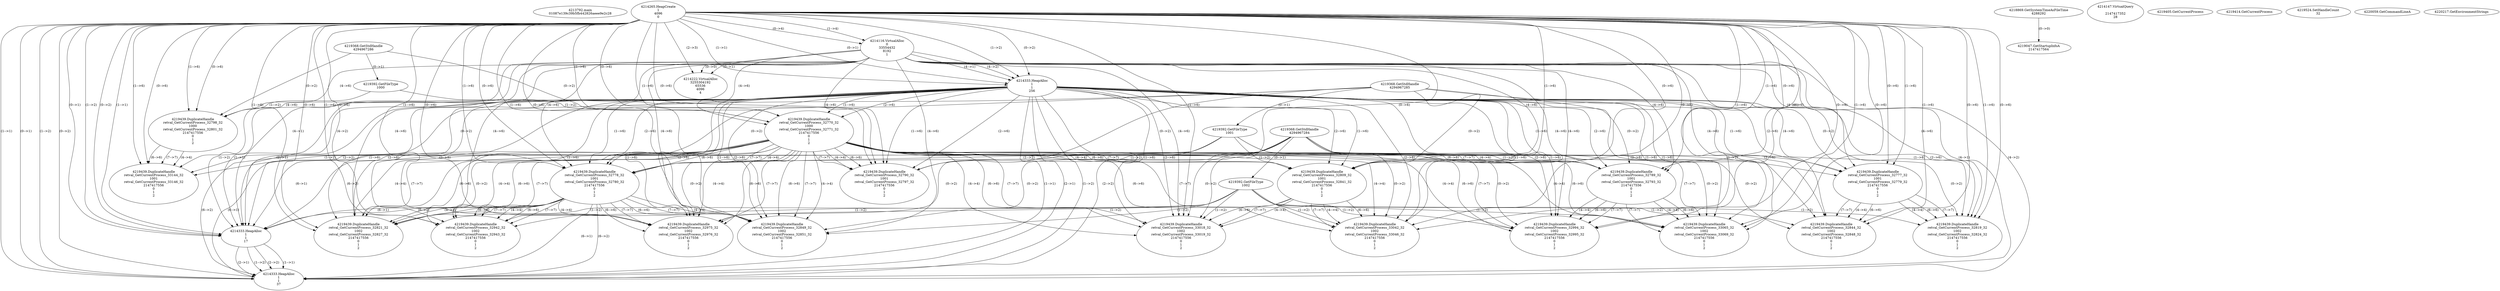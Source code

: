 // Global SCDG with merge call
digraph {
	0 [label="4213792.main
01087e139c39b5fb442826aeee9e2c28"]
	1 [label="4214265.HeapCreate
1
4096
0"]
	2 [label="4218869.GetSystemTimeAsFileTime
4288292"]
	3 [label="4214116.VirtualAlloc
0
33554432
8192
1"]
	1 -> 3 [label="(1-->4)"]
	1 -> 3 [label="(0-->4)"]
	4 [label="4214147.VirtualQuery

2147417352
28"]
	5 [label="4214222.VirtualAlloc
3255304192
65536
4096
4"]
	3 -> 5 [label="(0-->1)"]
	1 -> 5 [label="(2-->3)"]
	3 -> 5 [label="(0-->0)"]
	6 [label="4219047.GetStartupInfoA
2147417564"]
	2 -> 6 [label="(0-->0)"]
	7 [label="4219368.GetStdHandle
4294967286"]
	8 [label="4219392.GetFileType
1000"]
	7 -> 8 [label="(0-->1)"]
	9 [label="4219405.GetCurrentProcess
"]
	10 [label="4219414.GetCurrentProcess
"]
	11 [label="4219439.DuplicateHandle
retval_GetCurrentProcess_32798_32
1000
retval_GetCurrentProcess_32801_32
2147417556
0
1
2"]
	7 -> 11 [label="(0-->2)"]
	8 -> 11 [label="(1-->2)"]
	1 -> 11 [label="(1-->6)"]
	1 -> 11 [label="(0-->6)"]
	3 -> 11 [label="(4-->6)"]
	12 [label="4219368.GetStdHandle
4294967285"]
	13 [label="4219392.GetFileType
1001"]
	12 -> 13 [label="(0-->1)"]
	14 [label="4219439.DuplicateHandle
retval_GetCurrentProcess_33144_32
1001
retval_GetCurrentProcess_33146_32
2147417556
0
1
2"]
	12 -> 14 [label="(0-->2)"]
	13 -> 14 [label="(1-->2)"]
	11 -> 14 [label="(4-->4)"]
	1 -> 14 [label="(1-->6)"]
	1 -> 14 [label="(0-->6)"]
	3 -> 14 [label="(4-->6)"]
	11 -> 14 [label="(6-->6)"]
	11 -> 14 [label="(7-->7)"]
	15 [label="4214333.HeapAlloc
1
1
256"]
	1 -> 15 [label="(1-->1)"]
	1 -> 15 [label="(0-->1)"]
	3 -> 15 [label="(4-->1)"]
	1 -> 15 [label="(1-->2)"]
	1 -> 15 [label="(0-->2)"]
	3 -> 15 [label="(4-->2)"]
	16 [label="4219439.DuplicateHandle
retval_GetCurrentProcess_32770_32
1000
retval_GetCurrentProcess_32771_32
2147417556
0
1
2"]
	7 -> 16 [label="(0-->2)"]
	8 -> 16 [label="(1-->2)"]
	1 -> 16 [label="(1-->6)"]
	1 -> 16 [label="(0-->6)"]
	3 -> 16 [label="(4-->6)"]
	15 -> 16 [label="(1-->6)"]
	15 -> 16 [label="(2-->6)"]
	17 [label="4219439.DuplicateHandle
retval_GetCurrentProcess_32778_32
1001
retval_GetCurrentProcess_32780_32
2147417556
0
1
2"]
	12 -> 17 [label="(0-->2)"]
	13 -> 17 [label="(1-->2)"]
	16 -> 17 [label="(4-->4)"]
	1 -> 17 [label="(1-->6)"]
	1 -> 17 [label="(0-->6)"]
	3 -> 17 [label="(4-->6)"]
	15 -> 17 [label="(1-->6)"]
	15 -> 17 [label="(2-->6)"]
	16 -> 17 [label="(6-->6)"]
	16 -> 17 [label="(7-->7)"]
	18 [label="4219368.GetStdHandle
4294967284"]
	19 [label="4219392.GetFileType
1002"]
	18 -> 19 [label="(0-->1)"]
	20 [label="4219524.SetHandleCount
32"]
	21 [label="4220059.GetCommandLineA
"]
	22 [label="4214333.HeapAlloc
1
1
17"]
	1 -> 22 [label="(1-->1)"]
	1 -> 22 [label="(0-->1)"]
	3 -> 22 [label="(4-->1)"]
	15 -> 22 [label="(1-->1)"]
	15 -> 22 [label="(2-->1)"]
	16 -> 22 [label="(6-->1)"]
	17 -> 22 [label="(6-->1)"]
	1 -> 22 [label="(1-->2)"]
	1 -> 22 [label="(0-->2)"]
	3 -> 22 [label="(4-->2)"]
	15 -> 22 [label="(1-->2)"]
	15 -> 22 [label="(2-->2)"]
	16 -> 22 [label="(6-->2)"]
	17 -> 22 [label="(6-->2)"]
	23 [label="4220217.GetEnvironmentStrings
"]
	24 [label="4214333.HeapAlloc
1
1
37"]
	1 -> 24 [label="(1-->1)"]
	1 -> 24 [label="(0-->1)"]
	3 -> 24 [label="(4-->1)"]
	15 -> 24 [label="(1-->1)"]
	15 -> 24 [label="(2-->1)"]
	16 -> 24 [label="(6-->1)"]
	17 -> 24 [label="(6-->1)"]
	22 -> 24 [label="(1-->1)"]
	22 -> 24 [label="(2-->1)"]
	1 -> 24 [label="(1-->2)"]
	1 -> 24 [label="(0-->2)"]
	3 -> 24 [label="(4-->2)"]
	15 -> 24 [label="(1-->2)"]
	15 -> 24 [label="(2-->2)"]
	16 -> 24 [label="(6-->2)"]
	17 -> 24 [label="(6-->2)"]
	22 -> 24 [label="(1-->2)"]
	22 -> 24 [label="(2-->2)"]
	25 [label="4219439.DuplicateHandle
retval_GetCurrentProcess_32777_32
1001
retval_GetCurrentProcess_32779_32
2147417556
0
1
2"]
	12 -> 25 [label="(0-->2)"]
	13 -> 25 [label="(1-->2)"]
	1 -> 25 [label="(1-->6)"]
	1 -> 25 [label="(0-->6)"]
	3 -> 25 [label="(4-->6)"]
	15 -> 25 [label="(1-->6)"]
	15 -> 25 [label="(2-->6)"]
	26 [label="4219439.DuplicateHandle
retval_GetCurrentProcess_32844_32
1002
retval_GetCurrentProcess_32848_32
2147417556
0
1
2"]
	18 -> 26 [label="(0-->2)"]
	19 -> 26 [label="(1-->2)"]
	25 -> 26 [label="(4-->4)"]
	1 -> 26 [label="(1-->6)"]
	1 -> 26 [label="(0-->6)"]
	3 -> 26 [label="(4-->6)"]
	15 -> 26 [label="(1-->6)"]
	15 -> 26 [label="(2-->6)"]
	25 -> 26 [label="(6-->6)"]
	25 -> 26 [label="(7-->7)"]
	27 [label="4219439.DuplicateHandle
retval_GetCurrentProcess_32819_32
1002
retval_GetCurrentProcess_32824_32
2147417556
0
1
2"]
	18 -> 27 [label="(0-->2)"]
	19 -> 27 [label="(1-->2)"]
	25 -> 27 [label="(4-->4)"]
	1 -> 27 [label="(1-->6)"]
	1 -> 27 [label="(0-->6)"]
	3 -> 27 [label="(4-->6)"]
	15 -> 27 [label="(1-->6)"]
	15 -> 27 [label="(2-->6)"]
	25 -> 27 [label="(6-->6)"]
	25 -> 27 [label="(7-->7)"]
	28 [label="4219439.DuplicateHandle
retval_GetCurrentProcess_32790_32
1001
retval_GetCurrentProcess_32797_32
2147417556
0
1
2"]
	12 -> 28 [label="(0-->2)"]
	13 -> 28 [label="(1-->2)"]
	16 -> 28 [label="(4-->4)"]
	1 -> 28 [label="(1-->6)"]
	1 -> 28 [label="(0-->6)"]
	3 -> 28 [label="(4-->6)"]
	15 -> 28 [label="(1-->6)"]
	15 -> 28 [label="(2-->6)"]
	16 -> 28 [label="(6-->6)"]
	16 -> 28 [label="(7-->7)"]
	29 [label="4219439.DuplicateHandle
retval_GetCurrentProcess_32821_32
1002
retval_GetCurrentProcess_32827_32
2147417556
0
1
2"]
	18 -> 29 [label="(0-->2)"]
	19 -> 29 [label="(1-->2)"]
	16 -> 29 [label="(4-->4)"]
	17 -> 29 [label="(4-->4)"]
	1 -> 29 [label="(1-->6)"]
	1 -> 29 [label="(0-->6)"]
	3 -> 29 [label="(4-->6)"]
	15 -> 29 [label="(1-->6)"]
	15 -> 29 [label="(2-->6)"]
	16 -> 29 [label="(6-->6)"]
	17 -> 29 [label="(6-->6)"]
	16 -> 29 [label="(7-->7)"]
	17 -> 29 [label="(7-->7)"]
	30 [label="4219439.DuplicateHandle
retval_GetCurrentProcess_32849_32
1002
retval_GetCurrentProcess_32851_32
2147417556
0
1
2"]
	18 -> 30 [label="(0-->2)"]
	19 -> 30 [label="(1-->2)"]
	16 -> 30 [label="(4-->4)"]
	17 -> 30 [label="(4-->4)"]
	1 -> 30 [label="(1-->6)"]
	1 -> 30 [label="(0-->6)"]
	3 -> 30 [label="(4-->6)"]
	15 -> 30 [label="(1-->6)"]
	15 -> 30 [label="(2-->6)"]
	16 -> 30 [label="(6-->6)"]
	17 -> 30 [label="(6-->6)"]
	16 -> 30 [label="(7-->7)"]
	17 -> 30 [label="(7-->7)"]
	31 [label="4219439.DuplicateHandle
retval_GetCurrentProcess_32942_32
1002
retval_GetCurrentProcess_32943_32
2147417556
0
1
2"]
	18 -> 31 [label="(0-->2)"]
	19 -> 31 [label="(1-->2)"]
	16 -> 31 [label="(4-->4)"]
	17 -> 31 [label="(4-->4)"]
	1 -> 31 [label="(1-->6)"]
	1 -> 31 [label="(0-->6)"]
	3 -> 31 [label="(4-->6)"]
	15 -> 31 [label="(1-->6)"]
	15 -> 31 [label="(2-->6)"]
	16 -> 31 [label="(6-->6)"]
	17 -> 31 [label="(6-->6)"]
	16 -> 31 [label="(7-->7)"]
	17 -> 31 [label="(7-->7)"]
	32 [label="4219439.DuplicateHandle
retval_GetCurrentProcess_32975_32
1002
retval_GetCurrentProcess_32976_32
2147417556
0
1
2"]
	18 -> 32 [label="(0-->2)"]
	19 -> 32 [label="(1-->2)"]
	16 -> 32 [label="(4-->4)"]
	17 -> 32 [label="(4-->4)"]
	1 -> 32 [label="(1-->6)"]
	1 -> 32 [label="(0-->6)"]
	3 -> 32 [label="(4-->6)"]
	15 -> 32 [label="(1-->6)"]
	15 -> 32 [label="(2-->6)"]
	16 -> 32 [label="(6-->6)"]
	17 -> 32 [label="(6-->6)"]
	16 -> 32 [label="(7-->7)"]
	17 -> 32 [label="(7-->7)"]
	33 [label="4219439.DuplicateHandle
retval_GetCurrentProcess_32789_32
1001
retval_GetCurrentProcess_32793_32
2147417556
0
1
2"]
	12 -> 33 [label="(0-->2)"]
	13 -> 33 [label="(1-->2)"]
	16 -> 33 [label="(4-->4)"]
	1 -> 33 [label="(1-->6)"]
	1 -> 33 [label="(0-->6)"]
	3 -> 33 [label="(4-->6)"]
	15 -> 33 [label="(1-->6)"]
	15 -> 33 [label="(2-->6)"]
	16 -> 33 [label="(6-->6)"]
	16 -> 33 [label="(7-->7)"]
	34 [label="4219439.DuplicateHandle
retval_GetCurrentProcess_32994_32
1002
retval_GetCurrentProcess_32995_32
2147417556
0
1
2"]
	18 -> 34 [label="(0-->2)"]
	19 -> 34 [label="(1-->2)"]
	16 -> 34 [label="(4-->4)"]
	33 -> 34 [label="(4-->4)"]
	1 -> 34 [label="(1-->6)"]
	1 -> 34 [label="(0-->6)"]
	3 -> 34 [label="(4-->6)"]
	15 -> 34 [label="(1-->6)"]
	15 -> 34 [label="(2-->6)"]
	16 -> 34 [label="(6-->6)"]
	33 -> 34 [label="(6-->6)"]
	16 -> 34 [label="(7-->7)"]
	33 -> 34 [label="(7-->7)"]
	35 [label="4219439.DuplicateHandle
retval_GetCurrentProcess_32809_32
1001
retval_GetCurrentProcess_32841_32
2147417556
0
1
2"]
	12 -> 35 [label="(0-->2)"]
	13 -> 35 [label="(1-->2)"]
	16 -> 35 [label="(4-->4)"]
	1 -> 35 [label="(1-->6)"]
	1 -> 35 [label="(0-->6)"]
	3 -> 35 [label="(4-->6)"]
	15 -> 35 [label="(1-->6)"]
	15 -> 35 [label="(2-->6)"]
	16 -> 35 [label="(6-->6)"]
	16 -> 35 [label="(7-->7)"]
	36 [label="4219439.DuplicateHandle
retval_GetCurrentProcess_33018_32
1002
retval_GetCurrentProcess_33019_32
2147417556
0
1
2"]
	18 -> 36 [label="(0-->2)"]
	19 -> 36 [label="(1-->2)"]
	16 -> 36 [label="(4-->4)"]
	35 -> 36 [label="(4-->4)"]
	1 -> 36 [label="(1-->6)"]
	1 -> 36 [label="(0-->6)"]
	3 -> 36 [label="(4-->6)"]
	15 -> 36 [label="(1-->6)"]
	15 -> 36 [label="(2-->6)"]
	16 -> 36 [label="(6-->6)"]
	35 -> 36 [label="(6-->6)"]
	16 -> 36 [label="(7-->7)"]
	35 -> 36 [label="(7-->7)"]
	37 [label="4219439.DuplicateHandle
retval_GetCurrentProcess_33042_32
1002
retval_GetCurrentProcess_33046_32
2147417556
0
1
2"]
	18 -> 37 [label="(0-->2)"]
	19 -> 37 [label="(1-->2)"]
	16 -> 37 [label="(4-->4)"]
	35 -> 37 [label="(4-->4)"]
	1 -> 37 [label="(1-->6)"]
	1 -> 37 [label="(0-->6)"]
	3 -> 37 [label="(4-->6)"]
	15 -> 37 [label="(1-->6)"]
	15 -> 37 [label="(2-->6)"]
	16 -> 37 [label="(6-->6)"]
	35 -> 37 [label="(6-->6)"]
	16 -> 37 [label="(7-->7)"]
	35 -> 37 [label="(7-->7)"]
	38 [label="4219439.DuplicateHandle
retval_GetCurrentProcess_33065_32
1002
retval_GetCurrentProcess_33069_32
2147417556
0
1
2"]
	18 -> 38 [label="(0-->2)"]
	19 -> 38 [label="(1-->2)"]
	16 -> 38 [label="(4-->4)"]
	33 -> 38 [label="(4-->4)"]
	1 -> 38 [label="(1-->6)"]
	1 -> 38 [label="(0-->6)"]
	3 -> 38 [label="(4-->6)"]
	15 -> 38 [label="(1-->6)"]
	15 -> 38 [label="(2-->6)"]
	16 -> 38 [label="(6-->6)"]
	33 -> 38 [label="(6-->6)"]
	16 -> 38 [label="(7-->7)"]
	33 -> 38 [label="(7-->7)"]
}
